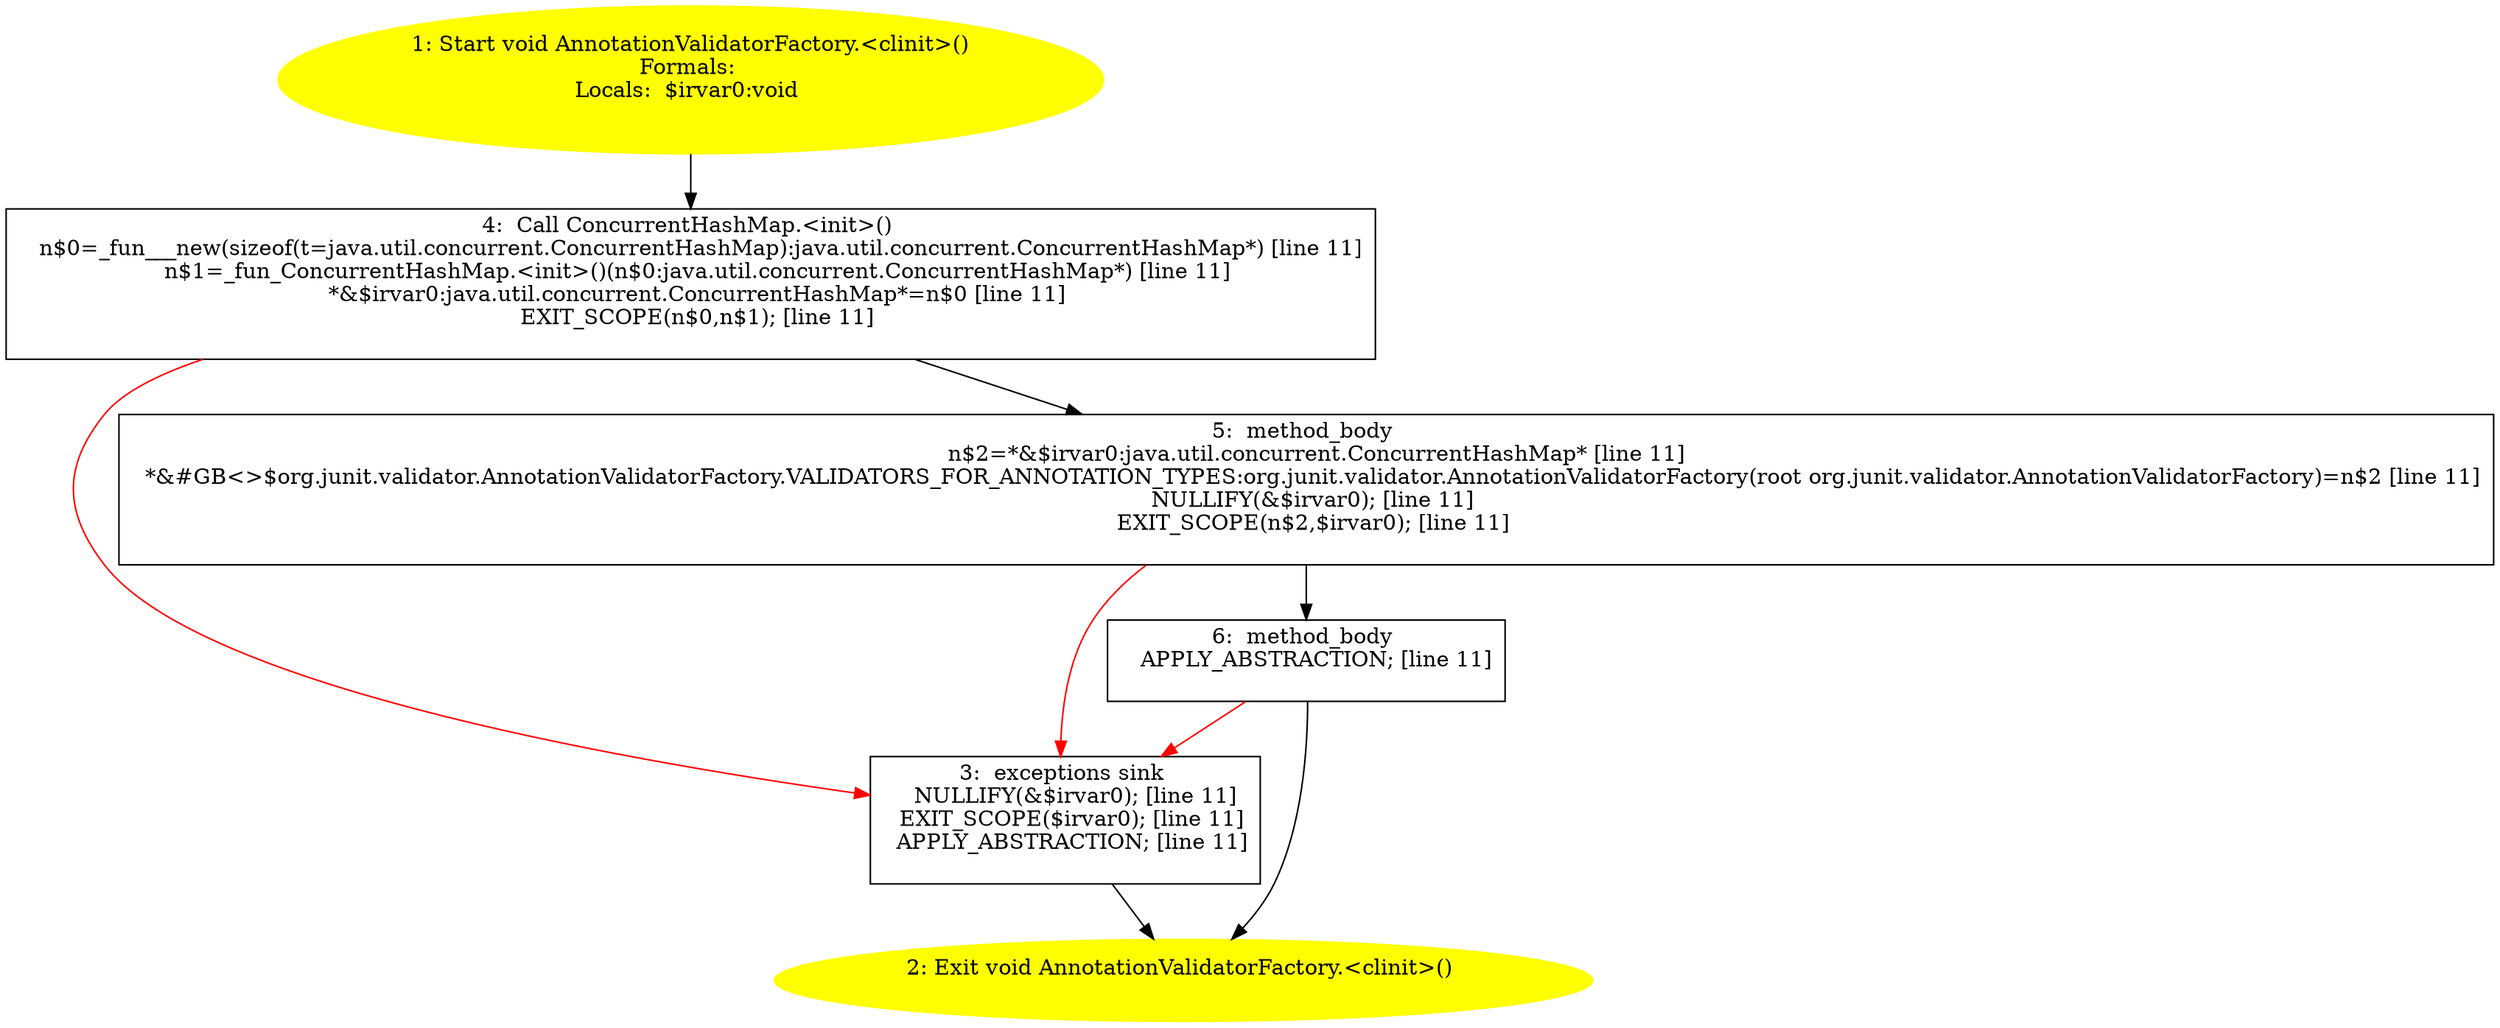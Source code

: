 /* @generated */
digraph cfg {
"org.junit.validator.AnnotationValidatorFactory.<clinit>():void.4252e24cf903fece0eacba6c2301e38f_1" [label="1: Start void AnnotationValidatorFactory.<clinit>()\nFormals: \nLocals:  $irvar0:void \n  " color=yellow style=filled]
	

	 "org.junit.validator.AnnotationValidatorFactory.<clinit>():void.4252e24cf903fece0eacba6c2301e38f_1" -> "org.junit.validator.AnnotationValidatorFactory.<clinit>():void.4252e24cf903fece0eacba6c2301e38f_4" ;
"org.junit.validator.AnnotationValidatorFactory.<clinit>():void.4252e24cf903fece0eacba6c2301e38f_2" [label="2: Exit void AnnotationValidatorFactory.<clinit>() \n  " color=yellow style=filled]
	

"org.junit.validator.AnnotationValidatorFactory.<clinit>():void.4252e24cf903fece0eacba6c2301e38f_3" [label="3:  exceptions sink \n   NULLIFY(&$irvar0); [line 11]\n  EXIT_SCOPE($irvar0); [line 11]\n  APPLY_ABSTRACTION; [line 11]\n " shape="box"]
	

	 "org.junit.validator.AnnotationValidatorFactory.<clinit>():void.4252e24cf903fece0eacba6c2301e38f_3" -> "org.junit.validator.AnnotationValidatorFactory.<clinit>():void.4252e24cf903fece0eacba6c2301e38f_2" ;
"org.junit.validator.AnnotationValidatorFactory.<clinit>():void.4252e24cf903fece0eacba6c2301e38f_4" [label="4:  Call ConcurrentHashMap.<init>() \n   n$0=_fun___new(sizeof(t=java.util.concurrent.ConcurrentHashMap):java.util.concurrent.ConcurrentHashMap*) [line 11]\n  n$1=_fun_ConcurrentHashMap.<init>()(n$0:java.util.concurrent.ConcurrentHashMap*) [line 11]\n  *&$irvar0:java.util.concurrent.ConcurrentHashMap*=n$0 [line 11]\n  EXIT_SCOPE(n$0,n$1); [line 11]\n " shape="box"]
	

	 "org.junit.validator.AnnotationValidatorFactory.<clinit>():void.4252e24cf903fece0eacba6c2301e38f_4" -> "org.junit.validator.AnnotationValidatorFactory.<clinit>():void.4252e24cf903fece0eacba6c2301e38f_5" ;
	 "org.junit.validator.AnnotationValidatorFactory.<clinit>():void.4252e24cf903fece0eacba6c2301e38f_4" -> "org.junit.validator.AnnotationValidatorFactory.<clinit>():void.4252e24cf903fece0eacba6c2301e38f_3" [color="red" ];
"org.junit.validator.AnnotationValidatorFactory.<clinit>():void.4252e24cf903fece0eacba6c2301e38f_5" [label="5:  method_body \n   n$2=*&$irvar0:java.util.concurrent.ConcurrentHashMap* [line 11]\n  *&#GB<>$org.junit.validator.AnnotationValidatorFactory.VALIDATORS_FOR_ANNOTATION_TYPES:org.junit.validator.AnnotationValidatorFactory(root org.junit.validator.AnnotationValidatorFactory)=n$2 [line 11]\n  NULLIFY(&$irvar0); [line 11]\n  EXIT_SCOPE(n$2,$irvar0); [line 11]\n " shape="box"]
	

	 "org.junit.validator.AnnotationValidatorFactory.<clinit>():void.4252e24cf903fece0eacba6c2301e38f_5" -> "org.junit.validator.AnnotationValidatorFactory.<clinit>():void.4252e24cf903fece0eacba6c2301e38f_6" ;
	 "org.junit.validator.AnnotationValidatorFactory.<clinit>():void.4252e24cf903fece0eacba6c2301e38f_5" -> "org.junit.validator.AnnotationValidatorFactory.<clinit>():void.4252e24cf903fece0eacba6c2301e38f_3" [color="red" ];
"org.junit.validator.AnnotationValidatorFactory.<clinit>():void.4252e24cf903fece0eacba6c2301e38f_6" [label="6:  method_body \n   APPLY_ABSTRACTION; [line 11]\n " shape="box"]
	

	 "org.junit.validator.AnnotationValidatorFactory.<clinit>():void.4252e24cf903fece0eacba6c2301e38f_6" -> "org.junit.validator.AnnotationValidatorFactory.<clinit>():void.4252e24cf903fece0eacba6c2301e38f_2" ;
	 "org.junit.validator.AnnotationValidatorFactory.<clinit>():void.4252e24cf903fece0eacba6c2301e38f_6" -> "org.junit.validator.AnnotationValidatorFactory.<clinit>():void.4252e24cf903fece0eacba6c2301e38f_3" [color="red" ];
}
